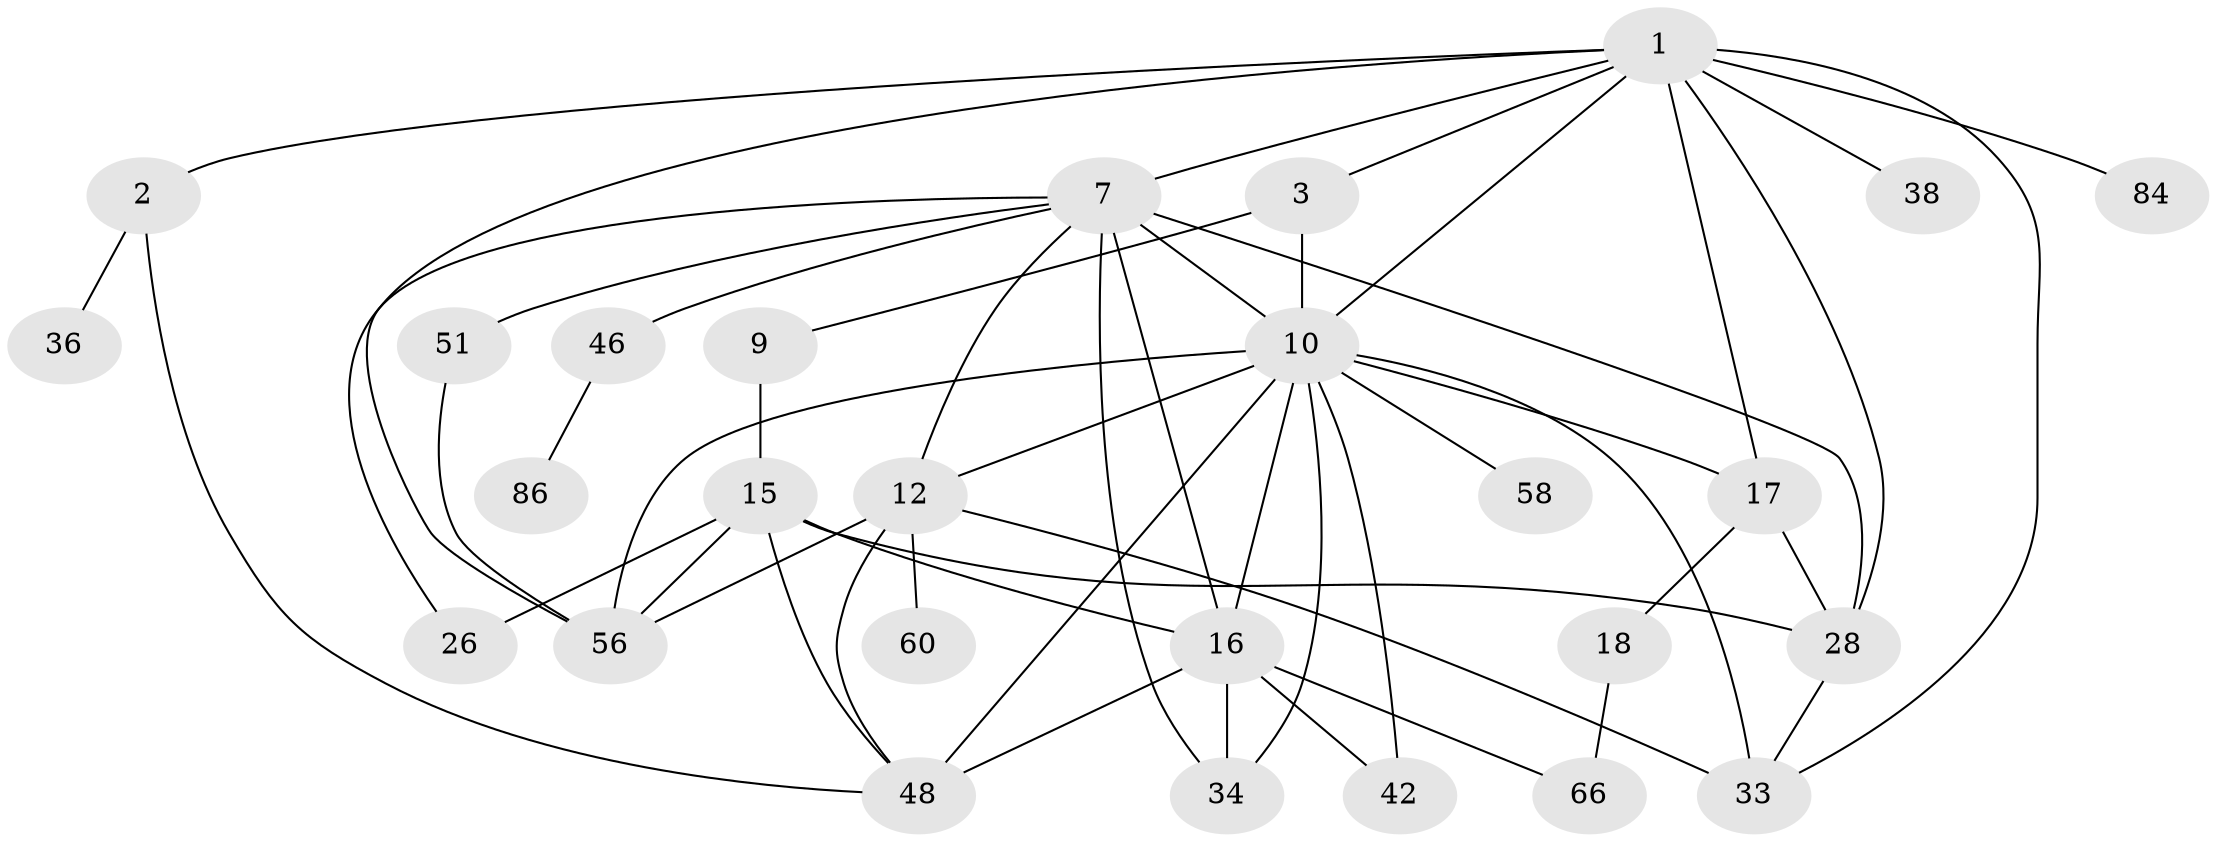 // original degree distribution, {8: 0.03333333333333333, 3: 0.17777777777777778, 5: 0.08888888888888889, 2: 0.35555555555555557, 6: 0.022222222222222223, 4: 0.12222222222222222, 1: 0.2}
// Generated by graph-tools (version 1.1) at 2025/16/03/04/25 18:16:57]
// undirected, 27 vertices, 51 edges
graph export_dot {
graph [start="1"]
  node [color=gray90,style=filled];
  1 [super="+73+4"];
  2;
  3 [super="+6"];
  7 [super="+76+8+54+25+29"];
  9;
  10 [super="+31+24+72+23+19+11+13"];
  12 [super="+14"];
  15 [super="+21"];
  16 [super="+59"];
  17 [super="+37+64+62"];
  18;
  26 [super="+39+67"];
  28 [super="+35+32"];
  33 [super="+83+55+57+74"];
  34 [super="+40"];
  36;
  38;
  42;
  46 [super="+50"];
  48 [super="+71+53"];
  51;
  56 [super="+61+69"];
  58;
  60;
  66;
  84;
  86;
  1 -- 2;
  1 -- 3;
  1 -- 7;
  1 -- 38;
  1 -- 28;
  1 -- 17;
  1 -- 56;
  1 -- 10;
  1 -- 84;
  1 -- 33;
  2 -- 36;
  2 -- 48;
  3 -- 9;
  3 -- 10 [weight=2];
  7 -- 34;
  7 -- 16;
  7 -- 51;
  7 -- 26;
  7 -- 12;
  7 -- 28;
  7 -- 10 [weight=3];
  7 -- 46;
  9 -- 15 [weight=2];
  10 -- 58;
  10 -- 48 [weight=2];
  10 -- 33;
  10 -- 16;
  10 -- 17 [weight=3];
  10 -- 42;
  10 -- 34;
  10 -- 12;
  10 -- 56;
  12 -- 60;
  12 -- 48;
  12 -- 33;
  12 -- 56;
  15 -- 48;
  15 -- 56;
  15 -- 28;
  15 -- 16;
  15 -- 26 [weight=2];
  16 -- 48;
  16 -- 34;
  16 -- 66;
  16 -- 42;
  17 -- 18;
  17 -- 28;
  18 -- 66;
  28 -- 33;
  46 -- 86;
  51 -- 56;
}
